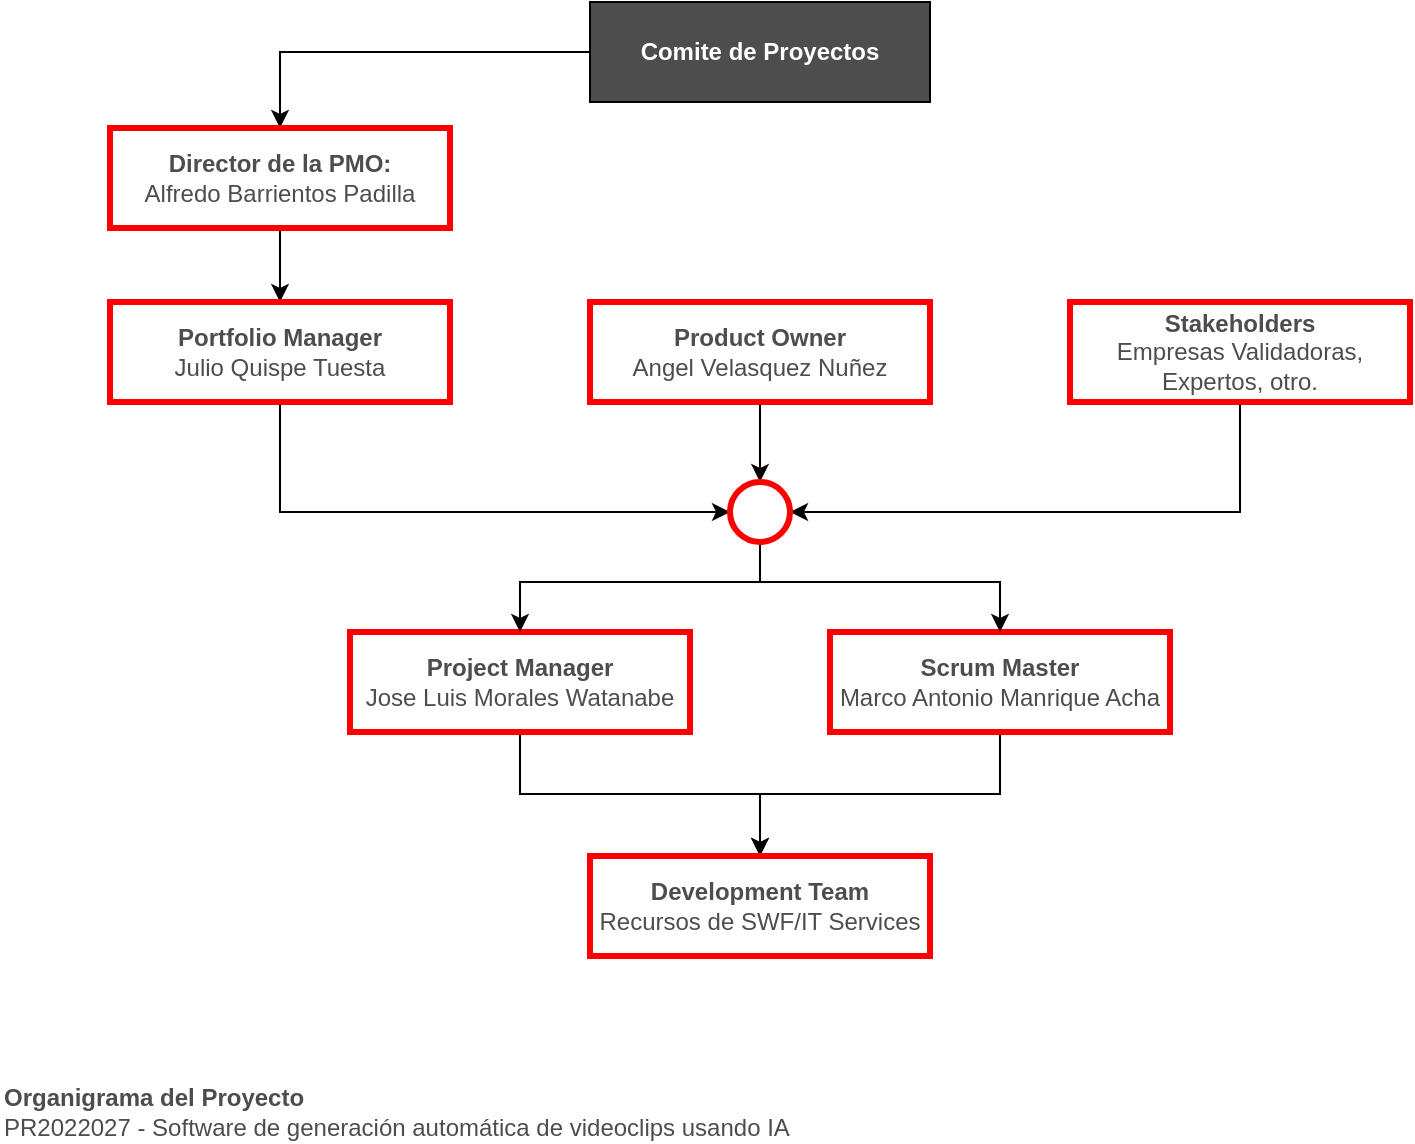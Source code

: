<mxfile version="20.5.1" type="github" pages="5">
  <diagram id="xaUYcgNq26R8-e3p1on6" name="Página-1">
    <mxGraphModel dx="946" dy="566" grid="1" gridSize="10" guides="1" tooltips="1" connect="1" arrows="1" fold="1" page="1" pageScale="1" pageWidth="1169" pageHeight="827" math="0" shadow="0">
      <root>
        <mxCell id="0" />
        <mxCell id="1" parent="0" />
        <mxCell id="5DXRrJ1sBbKpmugChzny-3" style="edgeStyle=orthogonalEdgeStyle;rounded=0;orthogonalLoop=1;jettySize=auto;html=1;entryX=0.5;entryY=0;entryDx=0;entryDy=0;fontColor=#4D4D4D;" parent="1" source="5DXRrJ1sBbKpmugChzny-1" target="5DXRrJ1sBbKpmugChzny-2" edge="1">
          <mxGeometry relative="1" as="geometry" />
        </mxCell>
        <mxCell id="5DXRrJ1sBbKpmugChzny-1" value="Comite de Proyectos" style="rounded=0;whiteSpace=wrap;html=1;fontStyle=1;fontColor=#FFFFFF;fillColor=#4D4D4D;" parent="1" vertex="1">
          <mxGeometry x="500" y="150" width="170" height="50" as="geometry" />
        </mxCell>
        <mxCell id="5DXRrJ1sBbKpmugChzny-12" style="edgeStyle=orthogonalEdgeStyle;rounded=0;orthogonalLoop=1;jettySize=auto;html=1;entryX=0.5;entryY=0;entryDx=0;entryDy=0;fontColor=#4D4D4D;" parent="1" source="5DXRrJ1sBbKpmugChzny-2" target="5DXRrJ1sBbKpmugChzny-4" edge="1">
          <mxGeometry relative="1" as="geometry" />
        </mxCell>
        <mxCell id="5DXRrJ1sBbKpmugChzny-2" value="Director de la PMO:&lt;br&gt;&lt;span style=&quot;font-weight: normal;&quot;&gt;Alfredo Barrientos Padilla&lt;br&gt;&lt;/span&gt;" style="rounded=0;whiteSpace=wrap;html=1;fontStyle=1;fontColor=#4D4D4D;fillColor=#FFFFFF;strokeWidth=3;strokeColor=#FF0000;" parent="1" vertex="1">
          <mxGeometry x="260" y="213" width="170" height="50" as="geometry" />
        </mxCell>
        <mxCell id="kY3PDfAkrHhnwfWMjkDH-1" style="edgeStyle=orthogonalEdgeStyle;rounded=0;orthogonalLoop=1;jettySize=auto;html=1;entryX=0;entryY=0.5;entryDx=0;entryDy=0;" parent="1" source="5DXRrJ1sBbKpmugChzny-4" target="5DXRrJ1sBbKpmugChzny-18" edge="1">
          <mxGeometry relative="1" as="geometry">
            <Array as="points">
              <mxPoint x="345" y="405" />
            </Array>
          </mxGeometry>
        </mxCell>
        <mxCell id="5DXRrJ1sBbKpmugChzny-4" value="Portfolio Manager&lt;br&gt;&lt;span style=&quot;font-weight: normal;&quot;&gt;Julio Quispe Tuesta&lt;br&gt;&lt;/span&gt;" style="rounded=0;whiteSpace=wrap;html=1;fontStyle=1;fontColor=#4D4D4D;fillColor=#FFFFFF;strokeWidth=3;strokeColor=#FF0000;" parent="1" vertex="1">
          <mxGeometry x="260" y="300" width="170" height="50" as="geometry" />
        </mxCell>
        <mxCell id="kY3PDfAkrHhnwfWMjkDH-2" style="edgeStyle=orthogonalEdgeStyle;rounded=0;orthogonalLoop=1;jettySize=auto;html=1;entryX=0.5;entryY=0;entryDx=0;entryDy=0;" parent="1" source="5DXRrJ1sBbKpmugChzny-5" target="5DXRrJ1sBbKpmugChzny-18" edge="1">
          <mxGeometry relative="1" as="geometry" />
        </mxCell>
        <mxCell id="5DXRrJ1sBbKpmugChzny-5" value="Product Owner&lt;br&gt;&lt;span style=&quot;font-weight: normal;&quot;&gt;Angel Velasquez Nuñez&lt;br&gt;&lt;/span&gt;" style="rounded=0;whiteSpace=wrap;html=1;fontStyle=1;fontColor=#4D4D4D;fillColor=#FFFFFF;strokeWidth=3;strokeColor=#FF0000;" parent="1" vertex="1">
          <mxGeometry x="500" y="300" width="170" height="50" as="geometry" />
        </mxCell>
        <mxCell id="5DXRrJ1sBbKpmugChzny-16" style="edgeStyle=orthogonalEdgeStyle;rounded=0;orthogonalLoop=1;jettySize=auto;html=1;entryX=0.5;entryY=0;entryDx=0;entryDy=0;fontColor=#4D4D4D;" parent="1" source="5DXRrJ1sBbKpmugChzny-6" target="5DXRrJ1sBbKpmugChzny-8" edge="1">
          <mxGeometry relative="1" as="geometry" />
        </mxCell>
        <mxCell id="5DXRrJ1sBbKpmugChzny-6" value="Project Manager&lt;br&gt;&lt;span style=&quot;font-weight: normal;&quot;&gt;Jose Luis Morales Watanabe&lt;br&gt;&lt;/span&gt;" style="rounded=0;whiteSpace=wrap;html=1;fontStyle=1;fontColor=#4D4D4D;fillColor=#FFFFFF;strokeWidth=3;strokeColor=#FF0000;" parent="1" vertex="1">
          <mxGeometry x="380" y="465" width="170" height="50" as="geometry" />
        </mxCell>
        <mxCell id="5DXRrJ1sBbKpmugChzny-17" style="edgeStyle=orthogonalEdgeStyle;rounded=0;orthogonalLoop=1;jettySize=auto;html=1;entryX=0.5;entryY=0;entryDx=0;entryDy=0;fontColor=#4D4D4D;" parent="1" source="5DXRrJ1sBbKpmugChzny-7" target="5DXRrJ1sBbKpmugChzny-8" edge="1">
          <mxGeometry relative="1" as="geometry" />
        </mxCell>
        <mxCell id="5DXRrJ1sBbKpmugChzny-7" value="Scrum Master&lt;br&gt;&lt;span style=&quot;font-weight: normal;&quot;&gt;Marco Antonio Manrique Acha&lt;br&gt;&lt;/span&gt;" style="rounded=0;whiteSpace=wrap;html=1;fontStyle=1;fontColor=#4D4D4D;fillColor=#FFFFFF;strokeWidth=3;strokeColor=#FF0000;" parent="1" vertex="1">
          <mxGeometry x="620" y="465" width="170" height="50" as="geometry" />
        </mxCell>
        <mxCell id="5DXRrJ1sBbKpmugChzny-8" value="Development Team&lt;br&gt;&lt;span style=&quot;font-weight: normal;&quot;&gt;Recursos de SWF/IT Services&lt;/span&gt;" style="rounded=0;whiteSpace=wrap;html=1;fontStyle=1;fontColor=#4D4D4D;fillColor=#FFFFFF;strokeWidth=3;strokeColor=#FF0000;" parent="1" vertex="1">
          <mxGeometry x="500" y="577" width="170" height="50" as="geometry" />
        </mxCell>
        <mxCell id="kY3PDfAkrHhnwfWMjkDH-3" style="edgeStyle=orthogonalEdgeStyle;rounded=0;orthogonalLoop=1;jettySize=auto;html=1;entryX=1;entryY=0.5;entryDx=0;entryDy=0;" parent="1" source="5DXRrJ1sBbKpmugChzny-9" target="5DXRrJ1sBbKpmugChzny-18" edge="1">
          <mxGeometry relative="1" as="geometry">
            <Array as="points">
              <mxPoint x="825" y="405" />
            </Array>
          </mxGeometry>
        </mxCell>
        <mxCell id="5DXRrJ1sBbKpmugChzny-9" value="Stakeholders&lt;br&gt;&lt;span style=&quot;font-weight: normal;&quot;&gt;Empresas Validadoras, Expertos, otro.&lt;/span&gt;" style="rounded=0;whiteSpace=wrap;html=1;fontStyle=1;fontColor=#4D4D4D;fillColor=#FFFFFF;strokeWidth=3;strokeColor=#FF0000;" parent="1" vertex="1">
          <mxGeometry x="740" y="300" width="170" height="50" as="geometry" />
        </mxCell>
        <mxCell id="5DXRrJ1sBbKpmugChzny-19" style="edgeStyle=orthogonalEdgeStyle;rounded=0;orthogonalLoop=1;jettySize=auto;html=1;entryX=0.5;entryY=0;entryDx=0;entryDy=0;fontColor=#4D4D4D;" parent="1" source="5DXRrJ1sBbKpmugChzny-18" target="5DXRrJ1sBbKpmugChzny-6" edge="1">
          <mxGeometry relative="1" as="geometry">
            <Array as="points">
              <mxPoint x="585" y="440" />
              <mxPoint x="465" y="440" />
            </Array>
          </mxGeometry>
        </mxCell>
        <mxCell id="5DXRrJ1sBbKpmugChzny-20" style="edgeStyle=orthogonalEdgeStyle;rounded=0;orthogonalLoop=1;jettySize=auto;html=1;entryX=0.5;entryY=0;entryDx=0;entryDy=0;fontColor=#4D4D4D;" parent="1" source="5DXRrJ1sBbKpmugChzny-18" target="5DXRrJ1sBbKpmugChzny-7" edge="1">
          <mxGeometry relative="1" as="geometry">
            <Array as="points">
              <mxPoint x="585" y="440" />
            </Array>
          </mxGeometry>
        </mxCell>
        <mxCell id="5DXRrJ1sBbKpmugChzny-18" value="" style="ellipse;whiteSpace=wrap;html=1;strokeColor=#FF0000;strokeWidth=3;fontColor=#4D4D4D;fillColor=#FFFFFF;" parent="1" vertex="1">
          <mxGeometry x="570" y="390" width="30" height="30" as="geometry" />
        </mxCell>
        <mxCell id="5DXRrJ1sBbKpmugChzny-22" value="&lt;b&gt;Organigrama del Proyecto&lt;br&gt;&lt;/b&gt;PR2022027 -&amp;nbsp;Software de generación automática de videoclips usando IA" style="text;html=1;strokeColor=none;fillColor=none;align=left;verticalAlign=middle;whiteSpace=wrap;rounded=0;strokeWidth=3;fontColor=#4D4D4D;" parent="1" vertex="1">
          <mxGeometry x="205" y="690" width="520" height="30" as="geometry" />
        </mxCell>
      </root>
    </mxGraphModel>
  </diagram>
  <diagram id="Hx470FtCp8bfEGnfui4v" name="Página-2">
    <mxGraphModel dx="946" dy="566" grid="1" gridSize="10" guides="1" tooltips="1" connect="1" arrows="1" fold="1" page="1" pageScale="1" pageWidth="1169" pageHeight="827" math="0" shadow="0">
      <root>
        <mxCell id="0" />
        <mxCell id="1" parent="0" />
        <object placeholders="1" c4Name="User" c4Type="Person" c4Description="Non-professional user in &#xa;the video editing field." label="&lt;font style=&quot;font-size: 16px&quot;&gt;&lt;b&gt;%c4Name%&lt;/b&gt;&lt;/font&gt;&lt;div&gt;[%c4Type%]&lt;/div&gt;&lt;br&gt;&lt;div&gt;&lt;font style=&quot;font-size: 11px&quot;&gt;&lt;font&gt;%c4Description%&lt;/font&gt;&lt;/font&gt;&lt;/div&gt;" id="PPgy9eS55m1xIpUORaSd-1">
          <mxCell style="html=1;fontSize=11;dashed=0;whitespace=wrap;fillColor=#007FFF;strokeColor=#06315C;fontColor=#FFFFFF;shape=mxgraph.c4.person2;align=center;metaEdit=1;points=[[0.5,0,0],[1,0.5,0],[1,0.75,0],[0.75,1,0],[0.5,1,0],[0.25,1,0],[0,0.75,0],[0,0.5,0]];resizable=0;" parent="1" vertex="1">
            <mxGeometry x="460" y="110" width="200" height="180" as="geometry" />
          </mxCell>
        </object>
        <object placeholders="1" c4Name="SGAVIA" c4Type="Software System" c4Description="Web application that assists on the creation of videoclips using Artificial Intelligence" label="&lt;font style=&quot;font-size: 16px&quot;&gt;&lt;b&gt;%c4Name%&lt;/b&gt;&lt;/font&gt;&lt;div&gt;[%c4Type%]&lt;/div&gt;&lt;br&gt;&lt;div&gt;&lt;font style=&quot;font-size: 11px&quot;&gt;&lt;font&gt;%c4Description%&lt;/font&gt;&lt;/font&gt;&lt;/div&gt;" id="PPgy9eS55m1xIpUORaSd-2">
          <mxCell style="rounded=1;whiteSpace=wrap;html=1;labelBackgroundColor=none;fillColor=#1061B0;fontColor=#FFFFFF;align=center;arcSize=10;strokeColor=#0D5091;metaEdit=1;resizable=0;points=[[0.25,0,0],[0.5,0,0],[0.75,0,0],[1,0.25,0],[1,0.5,0],[1,0.75,0],[0.75,1,0],[0.5,1,0],[0.25,1,0],[0,0.75,0],[0,0.5,0],[0,0.25,0]];" parent="1" vertex="1">
            <mxGeometry x="440" y="380" width="240" height="120" as="geometry" />
          </mxCell>
        </object>
        <object placeholders="1" c4Type="Relationship" c4Description="Interacts with" label="&lt;div style=&quot;text-align: left&quot;&gt;&lt;div style=&quot;text-align: center&quot;&gt;&lt;b&gt;%c4Description%&lt;/b&gt;&lt;/div&gt;" id="PPgy9eS55m1xIpUORaSd-3">
          <mxCell style="endArrow=blockThin;html=1;fontSize=10;fontColor=#404040;strokeWidth=1;endFill=1;strokeColor=#828282;elbow=vertical;metaEdit=1;endSize=14;startSize=14;jumpStyle=arc;jumpSize=16;rounded=0;edgeStyle=orthogonalEdgeStyle;exitX=0.5;exitY=1;exitDx=0;exitDy=0;exitPerimeter=0;entryX=0.5;entryY=0;entryDx=0;entryDy=0;entryPerimeter=0;dashed=1;" parent="1" source="PPgy9eS55m1xIpUORaSd-1" target="PPgy9eS55m1xIpUORaSd-2" edge="1">
            <mxGeometry width="240" relative="1" as="geometry">
              <mxPoint x="300" y="350" as="sourcePoint" />
              <mxPoint x="540" y="350" as="targetPoint" />
            </mxGeometry>
          </mxCell>
        </object>
        <object placeholders="1" c4Name="Video Analysis Provider" c4Type="Software System" c4Description="Provides an API for valuable content discovery and engaging video experiences" label="&lt;font style=&quot;font-size: 16px&quot;&gt;&lt;b&gt;%c4Name%&lt;/b&gt;&lt;/font&gt;&lt;div&gt;[%c4Type%]&lt;/div&gt;&lt;br&gt;&lt;div&gt;&lt;font style=&quot;font-size: 11px&quot;&gt;&lt;font color=&quot;#cccccc&quot;&gt;%c4Description%&lt;/font&gt;&lt;/div&gt;" id="PPgy9eS55m1xIpUORaSd-4">
          <mxCell style="rounded=1;whiteSpace=wrap;html=1;labelBackgroundColor=none;fillColor=#8C8496;fontColor=#ffffff;align=center;arcSize=10;strokeColor=#736782;metaEdit=1;resizable=0;points=[[0.25,0,0],[0.5,0,0],[0.75,0,0],[1,0.25,0],[1,0.5,0],[1,0.75,0],[0.75,1,0],[0.5,1,0],[0.25,1,0],[0,0.75,0],[0,0.5,0],[0,0.25,0]];" parent="1" vertex="1">
            <mxGeometry x="850" y="380" width="240" height="120" as="geometry" />
          </mxCell>
        </object>
        <object placeholders="1" c4Type="Relationship" c4Description="Gets analysis from" label="&lt;div style=&quot;text-align: left&quot;&gt;&lt;div style=&quot;text-align: center&quot;&gt;&lt;b&gt;%c4Description%&lt;/b&gt;&lt;/div&gt;" id="PPgy9eS55m1xIpUORaSd-5">
          <mxCell style="endArrow=blockThin;html=1;fontSize=10;fontColor=#404040;strokeWidth=1;endFill=1;strokeColor=#828282;elbow=vertical;metaEdit=1;endSize=14;startSize=14;jumpStyle=arc;jumpSize=16;rounded=0;edgeStyle=orthogonalEdgeStyle;exitX=1;exitY=0.5;exitDx=0;exitDy=0;exitPerimeter=0;entryX=0;entryY=0.5;entryDx=0;entryDy=0;entryPerimeter=0;dashed=1;" parent="1" source="PPgy9eS55m1xIpUORaSd-2" target="PPgy9eS55m1xIpUORaSd-4" edge="1">
            <mxGeometry width="240" relative="1" as="geometry">
              <mxPoint x="670" y="550" as="sourcePoint" />
              <mxPoint x="790" y="440" as="targetPoint" />
            </mxGeometry>
          </mxCell>
        </object>
        <object placeholders="1" c4Name="Object Storage Provider" c4Type="Software System" c4Description="Provides object storage for businesses. Stores data such as videos or images." label="&lt;font style=&quot;font-size: 16px&quot;&gt;&lt;b&gt;%c4Name%&lt;/b&gt;&lt;/font&gt;&lt;div&gt;[%c4Type%]&lt;/div&gt;&lt;br&gt;&lt;div&gt;&lt;font style=&quot;font-size: 11px&quot;&gt;&lt;font color=&quot;#cccccc&quot;&gt;%c4Description%&lt;/font&gt;&lt;/div&gt;" id="PPgy9eS55m1xIpUORaSd-6">
          <mxCell style="rounded=1;whiteSpace=wrap;html=1;labelBackgroundColor=none;fillColor=#8C8496;fontColor=#ffffff;align=center;arcSize=10;strokeColor=#736782;metaEdit=1;resizable=0;points=[[0.25,0,0],[0.5,0,0],[0.75,0,0],[1,0.25,0],[1,0.5,0],[1,0.75,0],[0.75,1,0],[0.5,1,0],[0.25,1,0],[0,0.75,0],[0,0.5,0],[0,0.25,0]];" parent="1" vertex="1">
            <mxGeometry x="440" y="620" width="240" height="120" as="geometry" />
          </mxCell>
        </object>
        <object placeholders="1" c4Type="Relationship" c4Description="Stores videos in" label="&lt;div style=&quot;text-align: left&quot;&gt;&lt;div style=&quot;text-align: center&quot;&gt;&lt;b&gt;%c4Description%&lt;/b&gt;&lt;/div&gt;" id="PPgy9eS55m1xIpUORaSd-7">
          <mxCell style="endArrow=blockThin;html=1;fontSize=10;fontColor=#404040;strokeWidth=1;endFill=1;strokeColor=#828282;elbow=vertical;metaEdit=1;endSize=14;startSize=14;jumpStyle=arc;jumpSize=16;rounded=0;edgeStyle=orthogonalEdgeStyle;exitX=0.5;exitY=1;exitDx=0;exitDy=0;exitPerimeter=0;entryX=0.5;entryY=0;entryDx=0;entryDy=0;entryPerimeter=0;dashed=1;" parent="1" source="PPgy9eS55m1xIpUORaSd-2" target="PPgy9eS55m1xIpUORaSd-6" edge="1">
            <mxGeometry width="240" relative="1" as="geometry">
              <mxPoint x="510" y="550" as="sourcePoint" />
              <mxPoint x="750" y="550" as="targetPoint" />
            </mxGeometry>
          </mxCell>
        </object>
        <object placeholders="1" c4Type="Relationship" c4Description="Fetches videos from" label="&lt;div style=&quot;text-align: left&quot;&gt;&lt;div style=&quot;text-align: center&quot;&gt;&lt;b&gt;%c4Description%&lt;/b&gt;&lt;/div&gt;" id="PPgy9eS55m1xIpUORaSd-8">
          <mxCell style="endArrow=blockThin;html=1;fontSize=10;fontColor=#404040;strokeWidth=1;endFill=1;strokeColor=#828282;elbow=vertical;metaEdit=1;endSize=14;startSize=14;jumpStyle=arc;jumpSize=16;rounded=0;exitX=0.5;exitY=1;exitDx=0;exitDy=0;exitPerimeter=0;entryX=1;entryY=0.5;entryDx=0;entryDy=0;entryPerimeter=0;dashed=1;" parent="1" source="PPgy9eS55m1xIpUORaSd-4" target="PPgy9eS55m1xIpUORaSd-6" edge="1">
            <mxGeometry width="240" relative="1" as="geometry">
              <mxPoint x="790" y="600" as="sourcePoint" />
              <mxPoint x="1030" y="600" as="targetPoint" />
            </mxGeometry>
          </mxCell>
        </object>
        <object placeholders="1" c4Name="Video Transformation Provider" c4Type="Software System" c4Description="Cloud-based video &amp; image transformation service" label="&lt;font style=&quot;font-size: 16px&quot;&gt;&lt;b&gt;%c4Name%&lt;/b&gt;&lt;/font&gt;&lt;div&gt;[%c4Type%]&lt;/div&gt;&lt;br&gt;&lt;div&gt;&lt;font style=&quot;font-size: 11px&quot;&gt;&lt;font color=&quot;#cccccc&quot;&gt;%c4Description%&lt;/font&gt;&lt;/div&gt;" id="PPgy9eS55m1xIpUORaSd-9">
          <mxCell style="rounded=1;whiteSpace=wrap;html=1;labelBackgroundColor=none;fillColor=#8C8496;fontColor=#ffffff;align=center;arcSize=10;strokeColor=#736782;metaEdit=1;resizable=0;points=[[0.25,0,0],[0.5,0,0],[0.75,0,0],[1,0.25,0],[1,0.5,0],[1,0.75,0],[0.75,1,0],[0.5,1,0],[0.25,1,0],[0,0.75,0],[0,0.5,0],[0,0.25,0]];" parent="1" vertex="1">
            <mxGeometry x="30" y="380" width="240" height="120" as="geometry" />
          </mxCell>
        </object>
        <object placeholders="1" c4Name="[System Context] SGAVIA System" c4Type="ContainerScopeBoundary" c4Description="Automatic video clip generation software using AI" label="&lt;font style=&quot;font-size: 16px&quot;&gt;&lt;b&gt;&lt;div style=&quot;text-align: left&quot;&gt;%c4Name%&lt;/div&gt;&lt;/b&gt;&lt;/font&gt;&lt;div style=&quot;text-align: left&quot;&gt;%c4Description%&lt;/div&gt;" id="PPgy9eS55m1xIpUORaSd-10">
          <mxCell style="text;html=1;strokeColor=none;fillColor=none;align=left;verticalAlign=top;whiteSpace=wrap;rounded=0;metaEdit=1;allowArrows=0;resizable=1;rotatable=0;connectable=0;recursiveResize=0;expand=0;pointerEvents=0;points=[[0.25,0,0],[0.5,0,0],[0.75,0,0],[1,0.25,0],[1,0.5,0],[1,0.75,0],[0.75,1,0],[0.5,1,0],[0.25,1,0],[0,0.75,0],[0,0.5,0],[0,0.25,0]];" parent="1" vertex="1">
            <mxGeometry x="30" y="770" width="320" height="40" as="geometry" />
          </mxCell>
        </object>
        <object placeholders="1" c4Type="Relationship" c4Description="Applies video transformation&#xa; using" label="&lt;div style=&quot;text-align: left&quot;&gt;&lt;div style=&quot;text-align: center&quot;&gt;&lt;b&gt;%c4Description%&lt;/b&gt;&lt;/div&gt;" id="PPgy9eS55m1xIpUORaSd-11">
          <mxCell style="endArrow=blockThin;html=1;fontSize=10;fontColor=#404040;strokeWidth=1;endFill=1;strokeColor=#828282;elbow=vertical;metaEdit=1;endSize=14;startSize=14;jumpStyle=arc;jumpSize=16;rounded=0;edgeStyle=orthogonalEdgeStyle;dashed=1;exitX=0;exitY=0.5;exitDx=0;exitDy=0;exitPerimeter=0;entryX=1;entryY=0.5;entryDx=0;entryDy=0;entryPerimeter=0;" parent="1" source="PPgy9eS55m1xIpUORaSd-2" target="PPgy9eS55m1xIpUORaSd-9" edge="1">
            <mxGeometry x="-0.059" y="20" width="240" relative="1" as="geometry">
              <mxPoint x="280" y="560" as="sourcePoint" />
              <mxPoint x="520" y="560" as="targetPoint" />
              <mxPoint as="offset" />
            </mxGeometry>
          </mxCell>
        </object>
        <object placeholders="1" c4Type="Relationship" c4Description="Fetches videos from" label="&lt;div style=&quot;text-align: left&quot;&gt;&lt;div style=&quot;text-align: center&quot;&gt;&lt;b&gt;%c4Description%&lt;/b&gt;&lt;/div&gt;" id="PPgy9eS55m1xIpUORaSd-12">
          <mxCell style="endArrow=blockThin;html=1;fontSize=10;fontColor=#404040;strokeWidth=1;endFill=1;strokeColor=#828282;elbow=vertical;metaEdit=1;endSize=14;startSize=14;jumpStyle=arc;jumpSize=16;rounded=0;exitX=0.5;exitY=1;exitDx=0;exitDy=0;exitPerimeter=0;entryX=0;entryY=0.5;entryDx=0;entryDy=0;entryPerimeter=0;dashed=1;" parent="1" source="PPgy9eS55m1xIpUORaSd-9" target="PPgy9eS55m1xIpUORaSd-6" edge="1">
            <mxGeometry width="240" relative="1" as="geometry">
              <mxPoint x="340" y="550" as="sourcePoint" />
              <mxPoint x="50" y="730" as="targetPoint" />
            </mxGeometry>
          </mxCell>
        </object>
      </root>
    </mxGraphModel>
  </diagram>
  <diagram id="xU9PmAVWzMPo-T_ALpgM" name="Página-3">
    <mxGraphModel dx="2703" dy="1617" grid="1" gridSize="10" guides="1" tooltips="1" connect="1" arrows="1" fold="1" page="1" pageScale="1" pageWidth="1169" pageHeight="827" math="0" shadow="0">
      <root>
        <mxCell id="0" />
        <mxCell id="1" parent="0" />
        <object placeholders="1" c4Name="[System Landscape] SGAVIA System" c4Type="ContainerScopeBoundary" c4Description="Automatic video clip generation software using AI" label="&lt;font style=&quot;font-size: 16px&quot;&gt;&lt;b&gt;&lt;div style=&quot;text-align: left&quot;&gt;%c4Name%&lt;/div&gt;&lt;/b&gt;&lt;/font&gt;&lt;div style=&quot;text-align: left&quot;&gt;%c4Description%&lt;/div&gt;" id="aD4jshFUj_nMsosTtggA-1">
          <mxCell style="text;html=1;strokeColor=none;fillColor=none;align=left;verticalAlign=top;whiteSpace=wrap;rounded=0;metaEdit=1;allowArrows=0;resizable=1;rotatable=0;connectable=0;recursiveResize=0;expand=0;pointerEvents=0;points=[[0.25,0,0],[0.5,0,0],[0.75,0,0],[1,0.25,0],[1,0.5,0],[1,0.75,0],[0.75,1,0],[0.5,1,0],[0.25,1,0],[0,0.75,0],[0,0.5,0],[0,0.25,0]];" parent="1" vertex="1">
            <mxGeometry x="30" y="770" width="320" height="40" as="geometry" />
          </mxCell>
        </object>
        <object placeholders="1" c4Name="User" c4Type="Person" c4Description="Non-professional user in &#xa;the video editing field." label="&lt;font style=&quot;font-size: 16px&quot;&gt;&lt;b&gt;%c4Name%&lt;/b&gt;&lt;/font&gt;&lt;div&gt;[%c4Type%]&lt;/div&gt;&lt;br&gt;&lt;div&gt;&lt;font style=&quot;font-size: 11px&quot;&gt;&lt;font&gt;%c4Description%&lt;/font&gt;&lt;/font&gt;&lt;/div&gt;" id="Rr3gz4klp6E2pyvVGGew-1">
          <mxCell style="html=1;fontSize=11;dashed=0;whitespace=wrap;fillColor=#007FFF;strokeColor=#06315C;fontColor=#FFFFFF;shape=mxgraph.c4.person2;align=center;metaEdit=1;points=[[0.5,0,0],[1,0.5,0],[1,0.75,0],[0.75,1,0],[0.5,1,0],[0.25,1,0],[0,0.75,0],[0,0.5,0]];resizable=0;" parent="1" vertex="1">
            <mxGeometry x="70" y="180" width="200" height="180" as="geometry" />
          </mxCell>
        </object>
        <object placeholders="1" c4Name="SGAVIA" c4Type="Software System" c4Description="Web application that assists on the creation of videoclips using Artificial Intelligence" label="&lt;font style=&quot;font-size: 16px&quot;&gt;&lt;b&gt;%c4Name%&lt;/b&gt;&lt;/font&gt;&lt;div&gt;[%c4Type%]&lt;/div&gt;&lt;br&gt;&lt;div&gt;&lt;font style=&quot;font-size: 11px&quot;&gt;&lt;font&gt;%c4Description%&lt;/font&gt;&lt;/font&gt;&lt;/div&gt;" id="Rr3gz4klp6E2pyvVGGew-2">
          <mxCell style="rounded=1;whiteSpace=wrap;html=1;labelBackgroundColor=none;fillColor=#999999;align=center;arcSize=10;strokeColor=#000000;metaEdit=1;resizable=0;points=[[0.25,0,0],[0.5,0,0],[0.75,0,0],[1,0.25,0],[1,0.5,0],[1,0.75,0],[0.75,1,0],[0.5,1,0],[0.25,1,0],[0,0.75,0],[0,0.5,0],[0,0.25,0]];fontColor=#FFFFFF;" parent="1" vertex="1">
            <mxGeometry x="520" y="340" width="240" height="120" as="geometry" />
          </mxCell>
        </object>
        <object placeholders="1" c4Type="Relationship" c4Description="Interacts with" label="&lt;div style=&quot;text-align: left&quot;&gt;&lt;div style=&quot;text-align: center&quot;&gt;&lt;b&gt;%c4Description%&lt;/b&gt;&lt;/div&gt;" id="Rr3gz4klp6E2pyvVGGew-3">
          <mxCell style="endArrow=blockThin;html=1;fontSize=10;fontColor=#404040;strokeWidth=1;endFill=1;strokeColor=#828282;elbow=vertical;metaEdit=1;endSize=14;startSize=14;jumpStyle=arc;jumpSize=16;rounded=0;edgeStyle=orthogonalEdgeStyle;exitX=0.5;exitY=1;exitDx=0;exitDy=0;exitPerimeter=0;entryX=0;entryY=0.5;entryDx=0;entryDy=0;entryPerimeter=0;dashed=1;" parent="1" source="Rr3gz4klp6E2pyvVGGew-1" target="Rr3gz4klp6E2pyvVGGew-2" edge="1">
            <mxGeometry x="-0.128" width="240" relative="1" as="geometry">
              <mxPoint x="300" y="350" as="sourcePoint" />
              <mxPoint x="540" y="350" as="targetPoint" />
              <mxPoint as="offset" />
            </mxGeometry>
          </mxCell>
        </object>
        <object placeholders="1" c4Name="SGAVIA Company" c4Type="SystemScopeBoundary" c4Application="Enterprise" label="&lt;font style=&quot;font-size: 16px&quot;&gt;&lt;b&gt;&lt;div style=&quot;text-align: left&quot;&gt;%c4Name%&lt;/div&gt;&lt;/b&gt;&lt;/font&gt;&lt;div style=&quot;text-align: left&quot;&gt;[%c4Application%]&lt;/div&gt;" id="Rr3gz4klp6E2pyvVGGew-12">
          <mxCell style="rounded=1;fontSize=11;whiteSpace=wrap;html=1;dashed=1;arcSize=20;fillColor=none;strokeColor=#666666;fontColor=#333333;labelBackgroundColor=none;align=left;verticalAlign=bottom;labelBorderColor=none;spacingTop=0;spacing=10;dashPattern=8 4;metaEdit=1;rotatable=0;perimeter=rectanglePerimeter;noLabel=0;labelPadding=0;allowArrows=0;connectable=0;expand=0;recursiveResize=0;editable=1;pointerEvents=0;absoluteArcSize=1;points=[[0.25,0,0],[0.5,0,0],[0.75,0,0],[1,0.25,0],[1,0.5,0],[1,0.75,0],[0.75,1,0],[0.5,1,0],[0.25,1,0],[0,0.75,0],[0,0.5,0],[0,0.25,0]];" parent="1" vertex="1">
            <mxGeometry x="345" y="60" width="795" height="680" as="geometry" />
          </mxCell>
        </object>
      </root>
    </mxGraphModel>
  </diagram>
  <diagram id="sh4Mk-SihGpcsRL9yc3w" name="Página-4">
    <mxGraphModel dx="1892" dy="1831" grid="1" gridSize="10" guides="1" tooltips="1" connect="1" arrows="1" fold="1" page="1" pageScale="1" pageWidth="1169" pageHeight="827" math="0" shadow="0">
      <root>
        <mxCell id="0" />
        <mxCell id="1" parent="0" />
        <object placeholders="1" c4Name="SGAVIA" c4Type="SystemScopeBoundary" c4Application="Software System" label="&lt;font style=&quot;font-size: 16px&quot;&gt;&lt;b&gt;&lt;div style=&quot;text-align: left&quot;&gt;%c4Name%&lt;/div&gt;&lt;/b&gt;&lt;/font&gt;&lt;div style=&quot;text-align: left&quot;&gt;[%c4Application%]&lt;/div&gt;" id="Ku5J-bRAq1sl9yz_u7ym-1">
          <mxCell style="rounded=1;fontSize=11;whiteSpace=wrap;html=1;dashed=1;arcSize=20;fillColor=none;strokeColor=#666666;fontColor=#333333;labelBackgroundColor=none;align=left;verticalAlign=bottom;labelBorderColor=none;spacingTop=0;spacing=10;dashPattern=8 4;metaEdit=1;rotatable=0;perimeter=rectanglePerimeter;noLabel=0;labelPadding=0;allowArrows=0;connectable=0;expand=0;recursiveResize=0;editable=1;pointerEvents=0;absoluteArcSize=1;points=[[0.25,0,0],[0.5,0,0],[0.75,0,0],[1,0.25,0],[1,0.5,0],[1,0.75,0],[0.75,1,0],[0.5,1,0],[0.25,1,0],[0,0.75,0],[0,0.5,0],[0,0.25,0]];" parent="1" vertex="1">
            <mxGeometry x="190" y="120" width="840" height="620" as="geometry" />
          </mxCell>
        </object>
        <object placeholders="1" c4Name="User" c4Type="Person" c4Description="Non-professional user in &#xa;the video editing field." label="&lt;font style=&quot;font-size: 16px&quot;&gt;&lt;b&gt;%c4Name%&lt;/b&gt;&lt;/font&gt;&lt;div&gt;[%c4Type%]&lt;/div&gt;&lt;br&gt;&lt;div&gt;&lt;font style=&quot;font-size: 11px&quot;&gt;&lt;font&gt;%c4Description%&lt;/font&gt;&lt;/font&gt;&lt;/div&gt;" id="HuG5SMF8ET_wJ145pci_-1">
          <mxCell style="html=1;fontSize=11;dashed=0;whitespace=wrap;fillColor=#007FFF;strokeColor=#06315C;fontColor=#FFFFFF;shape=mxgraph.c4.person2;align=center;metaEdit=1;points=[[0.5,0,0],[1,0.5,0],[1,0.75,0],[0.75,1,0],[0.5,1,0],[0.25,1,0],[0,0.75,0],[0,0.5,0]];resizable=0;" parent="1" vertex="1">
            <mxGeometry x="470" y="-120" width="200" height="180" as="geometry" />
          </mxCell>
        </object>
        <object placeholders="1" c4Name="[Containers] SGAVIA System" c4Type="ContainerDiagramTitle" c4Description="Automatic video clip generation software using AI" label="&lt;font style=&quot;font-size: 16px&quot;&gt;&lt;b&gt;&lt;div style=&quot;text-align: left&quot;&gt;%c4Name%&lt;/div&gt;&lt;/b&gt;&lt;/font&gt;&lt;div style=&quot;text-align: left&quot;&gt;%c4Description%&lt;/div&gt;" id="HuG5SMF8ET_wJ145pci_-2">
          <mxCell style="text;html=1;strokeColor=none;fillColor=none;align=left;verticalAlign=top;whiteSpace=wrap;rounded=0;metaEdit=1;allowArrows=0;resizable=1;rotatable=0;connectable=0;recursiveResize=0;expand=0;pointerEvents=0;points=[[0.25,0,0],[0.5,0,0],[0.75,0,0],[1,0.25,0],[1,0.5,0],[1,0.75,0],[0.75,1,0],[0.5,1,0],[0.25,1,0],[0,0.75,0],[0,0.5,0],[0,0.25,0]];fontColor=default;" parent="1" vertex="1">
            <mxGeometry x="70" y="760" width="340" height="40" as="geometry" />
          </mxCell>
        </object>
        <object placeholders="1" c4Name="Web Application" c4Type="Container" c4Technology="Vue 3 &amp; Vite" c4Description="Description of container role/responsibility." label="&lt;font style=&quot;font-size: 16px&quot;&gt;&lt;b&gt;%c4Name%&lt;/b&gt;&lt;/font&gt;&lt;div&gt;[%c4Type%: %c4Technology%]&lt;/div&gt;&lt;br&gt;&lt;div&gt;&lt;font style=&quot;font-size: 11px&quot;&gt;&lt;font color=&quot;#E6E6E6&quot;&gt;%c4Description%&lt;/font&gt;&lt;/div&gt;" id="JbDe02OFpa8JZADitYal-1">
          <mxCell style="rounded=1;whiteSpace=wrap;html=1;fontSize=11;labelBackgroundColor=none;fillColor=#23A2D9;fontColor=#ffffff;align=center;arcSize=10;strokeColor=#0E7DAD;metaEdit=1;resizable=0;points=[[0.25,0,0],[0.5,0,0],[0.75,0,0],[1,0.25,0],[1,0.5,0],[1,0.75,0],[0.75,1,0],[0.5,1,0],[0.25,1,0],[0,0.75,0],[0,0.5,0],[0,0.25,0]];" parent="1" vertex="1">
            <mxGeometry x="240" y="180" width="240" height="120" as="geometry" />
          </mxCell>
        </object>
        <object placeholders="1" c4Type="Single Page Application" c4Container="Container " c4Technology="HTML, CSS &amp; JS" c4Description="Description of web browser container role/responsibility." label="&lt;font style=&quot;font-size: 16px&quot;&gt;&lt;b&gt;%c4Type%&lt;/font&gt;&lt;div&gt;[%c4Container%:&amp;nbsp;%c4Technology%]&lt;/div&gt;&lt;br&gt;&lt;div&gt;&lt;font style=&quot;font-size: 11px&quot;&gt;&lt;font color=&quot;#E6E6E6&quot;&gt;%c4Description%&lt;/font&gt;&lt;/div&gt;" id="JbDe02OFpa8JZADitYal-2">
          <mxCell style="shape=mxgraph.c4.webBrowserContainer2;whiteSpace=wrap;html=1;boundedLbl=1;rounded=0;labelBackgroundColor=none;strokeColor=#118ACD;fillColor=#23A2D9;strokeColor=#118ACD;strokeColor2=#0E7DAD;fontSize=12;fontColor=#ffffff;align=center;metaEdit=1;points=[[0.5,0,0],[1,0.25,0],[1,0.5,0],[1,0.75,0],[0.5,1,0],[0,0.75,0],[0,0.5,0],[0,0.25,0]];resizable=0;" parent="1" vertex="1">
            <mxGeometry x="670" y="160" width="240" height="160" as="geometry" />
          </mxCell>
        </object>
        <object placeholders="1" c4Type="NO-SQL Database" c4Container="Container " c4Technology="Mongo Database" c4Description="Description of storage type container role/responsibility." label="&lt;font style=&quot;font-size: 16px&quot;&gt;&lt;b&gt;%c4Type%&lt;/font&gt;&lt;div&gt;[%c4Container%:&amp;nbsp;%c4Technology%]&lt;/div&gt;&lt;br&gt;&lt;div&gt;&lt;font style=&quot;font-size: 11px&quot;&gt;&lt;font color=&quot;#E6E6E6&quot;&gt;%c4Description%&lt;/font&gt;&lt;/div&gt;" id="JbDe02OFpa8JZADitYal-3">
          <mxCell style="shape=cylinder3;size=15;whiteSpace=wrap;html=1;boundedLbl=1;rounded=0;labelBackgroundColor=none;fillColor=#23A2D9;fontSize=12;fontColor=#ffffff;align=center;strokeColor=#0E7DAD;metaEdit=1;points=[[0.5,0,0],[1,0.25,0],[1,0.5,0],[1,0.75,0],[0.5,1,0],[0,0.75,0],[0,0.5,0],[0,0.25,0]];resizable=0;" parent="1" vertex="1">
            <mxGeometry x="240" y="400" width="240" height="120" as="geometry" />
          </mxCell>
        </object>
        <object placeholders="1" c4Name="Backend API" c4Type="Container" c4Technology="e.g. SpringBoot, ElasticSearch, etc." c4Description="Description of container role/responsibility." label="&lt;font style=&quot;font-size: 16px&quot;&gt;&lt;b&gt;%c4Name%&lt;/b&gt;&lt;/font&gt;&lt;div&gt;[%c4Type%: %c4Technology%]&lt;/div&gt;&lt;br&gt;&lt;div&gt;&lt;font style=&quot;font-size: 11px&quot;&gt;&lt;font color=&quot;#E6E6E6&quot;&gt;%c4Description%&lt;/font&gt;&lt;/div&gt;" id="JbDe02OFpa8JZADitYal-4">
          <mxCell style="rounded=1;whiteSpace=wrap;html=1;fontSize=11;labelBackgroundColor=none;fillColor=#23A2D9;fontColor=#ffffff;align=center;arcSize=10;strokeColor=#0E7DAD;metaEdit=1;resizable=0;points=[[0.25,0,0],[0.5,0,0],[0.75,0,0],[1,0.25,0],[1,0.5,0],[1,0.75,0],[0.75,1,0],[0.5,1,0],[0.25,1,0],[0,0.75,0],[0,0.5,0],[0,0.25,0]];" parent="1" vertex="1">
            <mxGeometry x="610" y="400" width="240" height="120" as="geometry" />
          </mxCell>
        </object>
        <object placeholders="1" c4Type="Relationship" c4Description="Serves" label="&lt;div style=&quot;text-align: left&quot;&gt;&lt;div style=&quot;text-align: center&quot;&gt;&lt;b&gt;%c4Description%&lt;/b&gt;&lt;/div&gt;" id="JbDe02OFpa8JZADitYal-5">
          <mxCell style="endArrow=blockThin;html=1;fontSize=10;fontColor=#404040;strokeWidth=1;endFill=1;strokeColor=#828282;elbow=vertical;metaEdit=1;endSize=14;startSize=14;jumpStyle=arc;jumpSize=16;rounded=0;edgeStyle=orthogonalEdgeStyle;dashed=1;exitX=1;exitY=0.5;exitDx=0;exitDy=0;exitPerimeter=0;entryX=0;entryY=0.5;entryDx=0;entryDy=0;entryPerimeter=0;" parent="1" source="JbDe02OFpa8JZADitYal-1" target="JbDe02OFpa8JZADitYal-2" edge="1">
            <mxGeometry width="240" relative="1" as="geometry">
              <mxPoint x="350" y="370" as="sourcePoint" />
              <mxPoint x="590" y="370" as="targetPoint" />
            </mxGeometry>
          </mxCell>
        </object>
        <object placeholders="1" c4Type="Relationship" c4Description="Visits" label="&lt;div style=&quot;text-align: left&quot;&gt;&lt;div style=&quot;text-align: center&quot;&gt;&lt;b&gt;%c4Description%&lt;/b&gt;&lt;/div&gt;" id="JbDe02OFpa8JZADitYal-6">
          <mxCell style="endArrow=blockThin;html=1;fontSize=10;fontColor=#404040;strokeWidth=1;endFill=1;strokeColor=#828282;elbow=vertical;metaEdit=1;endSize=14;startSize=14;jumpStyle=arc;jumpSize=16;rounded=0;dashed=1;exitX=0.5;exitY=1;exitDx=0;exitDy=0;exitPerimeter=0;entryX=0.5;entryY=0;entryDx=0;entryDy=0;entryPerimeter=0;" parent="1" source="HuG5SMF8ET_wJ145pci_-1" target="JbDe02OFpa8JZADitYal-1" edge="1">
            <mxGeometry width="240" relative="1" as="geometry">
              <mxPoint x="490" y="110" as="sourcePoint" />
              <mxPoint x="650" y="110" as="targetPoint" />
            </mxGeometry>
          </mxCell>
        </object>
        <object placeholders="1" c4Type="Relationship" c4Technology="JSON/HTTP" c4Description="Makes API calls" label="&lt;div style=&quot;text-align: left&quot;&gt;&lt;div style=&quot;text-align: center&quot;&gt;&lt;b&gt;%c4Description%&lt;/b&gt;&lt;/div&gt;&lt;div style=&quot;text-align: center&quot;&gt;[%c4Technology%]&lt;/div&gt;&lt;/div&gt;" id="JbDe02OFpa8JZADitYal-7">
          <mxCell style="endArrow=blockThin;html=1;fontSize=10;fontColor=#404040;strokeWidth=1;endFill=1;strokeColor=#828282;elbow=vertical;metaEdit=1;endSize=14;startSize=14;jumpStyle=arc;jumpSize=16;rounded=0;edgeStyle=orthogonalEdgeStyle;dashed=1;exitX=0.5;exitY=1;exitDx=0;exitDy=0;exitPerimeter=0;entryX=0.5;entryY=0;entryDx=0;entryDy=0;entryPerimeter=0;" parent="1" source="JbDe02OFpa8JZADitYal-2" target="JbDe02OFpa8JZADitYal-4" edge="1">
            <mxGeometry width="240" relative="1" as="geometry">
              <mxPoint x="510" y="390" as="sourcePoint" />
              <mxPoint x="750" y="390" as="targetPoint" />
            </mxGeometry>
          </mxCell>
        </object>
        <object placeholders="1" c4Type="Relationship" c4Description="Stores data" label="&lt;div style=&quot;text-align: left&quot;&gt;&lt;div style=&quot;text-align: center&quot;&gt;&lt;b&gt;%c4Description%&lt;/b&gt;&lt;/div&gt;" id="JbDe02OFpa8JZADitYal-8">
          <mxCell style="endArrow=blockThin;html=1;fontSize=10;fontColor=#404040;strokeWidth=1;endFill=1;strokeColor=#828282;elbow=vertical;metaEdit=1;endSize=14;startSize=14;jumpStyle=arc;jumpSize=16;rounded=0;edgeStyle=orthogonalEdgeStyle;dashed=1;exitX=0;exitY=0.5;exitDx=0;exitDy=0;exitPerimeter=0;entryX=1;entryY=0.5;entryDx=0;entryDy=0;entryPerimeter=0;" parent="1" source="JbDe02OFpa8JZADitYal-4" target="JbDe02OFpa8JZADitYal-3" edge="1">
            <mxGeometry width="240" relative="1" as="geometry">
              <mxPoint x="660" y="580" as="sourcePoint" />
              <mxPoint x="900" y="580" as="targetPoint" />
            </mxGeometry>
          </mxCell>
        </object>
        <object placeholders="1" c4Name="Object Storage Provider" c4Type="Container" c4Technology="S3" c4Description="Description of container role/responsibility." label="&lt;font style=&quot;font-size: 16px&quot;&gt;&lt;b&gt;%c4Name%&lt;/b&gt;&lt;/font&gt;&lt;div&gt;[%c4Type%: %c4Technology%]&lt;/div&gt;&lt;br&gt;&lt;div&gt;&lt;font style=&quot;font-size: 11px&quot;&gt;&lt;font color=&quot;#E6E6E6&quot;&gt;%c4Description%&lt;/font&gt;&lt;/div&gt;" id="JbDe02OFpa8JZADitYal-9">
          <mxCell style="rounded=1;whiteSpace=wrap;html=1;fontSize=11;labelBackgroundColor=none;fillColor=#23A2D9;fontColor=#ffffff;align=center;arcSize=10;strokeColor=#0E7DAD;metaEdit=1;resizable=0;points=[[0.25,0,0],[0.5,0,0],[0.75,0,0],[1,0.25,0],[1,0.5,0],[1,0.75,0],[0.75,1,0],[0.5,1,0],[0.25,1,0],[0,0.75,0],[0,0.5,0],[0,0.25,0]];" parent="1" vertex="1">
            <mxGeometry x="657" y="600" width="240" height="120" as="geometry" />
          </mxCell>
        </object>
        <object placeholders="1" c4Type="Relationship" c4Description="Fetchs videos from" label="&lt;div style=&quot;text-align: left&quot;&gt;&lt;div style=&quot;text-align: center&quot;&gt;&lt;b&gt;%c4Description%&lt;/b&gt;&lt;/div&gt;" id="JbDe02OFpa8JZADitYal-10">
          <mxCell style="endArrow=blockThin;html=1;fontSize=10;fontColor=#404040;strokeWidth=1;endFill=1;strokeColor=#828282;elbow=vertical;metaEdit=1;endSize=14;startSize=14;jumpStyle=arc;jumpSize=16;rounded=0;edgeStyle=orthogonalEdgeStyle;dashed=1;exitX=0.5;exitY=1;exitDx=0;exitDy=0;exitPerimeter=0;entryX=0.25;entryY=0;entryDx=0;entryDy=0;entryPerimeter=0;" parent="1" source="JbDe02OFpa8JZADitYal-4" target="JbDe02OFpa8JZADitYal-9" edge="1">
            <mxGeometry width="240" relative="1" as="geometry">
              <mxPoint x="690" y="640" as="sourcePoint" />
              <mxPoint x="930" y="640" as="targetPoint" />
            </mxGeometry>
          </mxCell>
        </object>
        <object placeholders="1" c4Name="Video Analysis Provider" c4Type="Software System" c4Description="Provides an API for valuable content discovery and engaging video experiences" label="&lt;font style=&quot;font-size: 16px&quot;&gt;&lt;b&gt;%c4Name%&lt;/b&gt;&lt;/font&gt;&lt;div&gt;[%c4Type%]&lt;/div&gt;&lt;br&gt;&lt;div&gt;&lt;font style=&quot;font-size: 11px&quot;&gt;&lt;font color=&quot;#cccccc&quot;&gt;%c4Description%&lt;/font&gt;&lt;/div&gt;" id="LD_C2vASqnI58iMzSN5B-1">
          <mxCell style="rounded=1;whiteSpace=wrap;html=1;labelBackgroundColor=none;fillColor=#8C8496;fontColor=#ffffff;align=center;arcSize=10;strokeColor=#736782;metaEdit=1;resizable=0;points=[[0.25,0,0],[0.5,0,0],[0.75,0,0],[1,0.25,0],[1,0.5,0],[1,0.75,0],[0.75,1,0],[0.5,1,0],[0.25,1,0],[0,0.75,0],[0,0.5,0],[0,0.25,0]];" parent="1" vertex="1">
            <mxGeometry x="1080" y="180" width="240" height="120" as="geometry" />
          </mxCell>
        </object>
        <object placeholders="1" c4Name="Video Transformation Provider" c4Type="Software System" c4Description="Cloud-based video &amp; image transformation service" label="&lt;font style=&quot;font-size: 16px&quot;&gt;&lt;b&gt;%c4Name%&lt;/b&gt;&lt;/font&gt;&lt;div&gt;[%c4Type%]&lt;/div&gt;&lt;br&gt;&lt;div&gt;&lt;font style=&quot;font-size: 11px&quot;&gt;&lt;font color=&quot;#cccccc&quot;&gt;%c4Description%&lt;/font&gt;&lt;/div&gt;" id="LD_C2vASqnI58iMzSN5B-2">
          <mxCell style="rounded=1;whiteSpace=wrap;html=1;labelBackgroundColor=none;fillColor=#8C8496;fontColor=#ffffff;align=center;arcSize=10;strokeColor=#736782;metaEdit=1;resizable=0;points=[[0.25,0,0],[0.5,0,0],[0.75,0,0],[1,0.25,0],[1,0.5,0],[1,0.75,0],[0.75,1,0],[0.5,1,0],[0.25,1,0],[0,0.75,0],[0,0.5,0],[0,0.25,0]];" parent="1" vertex="1">
            <mxGeometry x="1080" y="430" width="240" height="120" as="geometry" />
          </mxCell>
        </object>
        <object placeholders="1" c4Type="Relationship" c4Technology="JSON/HTTP" c4Description="Makes API calls" label="&lt;div style=&quot;text-align: left&quot;&gt;&lt;div style=&quot;text-align: center&quot;&gt;&lt;b&gt;%c4Description%&lt;/b&gt;&lt;/div&gt;&lt;div style=&quot;text-align: center&quot;&gt;[%c4Technology%]&lt;/div&gt;&lt;/div&gt;" id="LD_C2vASqnI58iMzSN5B-3">
          <mxCell style="endArrow=blockThin;html=1;fontSize=10;fontColor=#404040;strokeWidth=1;endFill=1;strokeColor=#828282;elbow=vertical;metaEdit=1;endSize=14;startSize=14;jumpStyle=arc;jumpSize=16;rounded=0;edgeStyle=orthogonalEdgeStyle;dashed=1;exitX=1;exitY=0.5;exitDx=0;exitDy=0;exitPerimeter=0;entryX=0;entryY=0.5;entryDx=0;entryDy=0;entryPerimeter=0;" parent="1" source="JbDe02OFpa8JZADitYal-4" target="LD_C2vASqnI58iMzSN5B-2" edge="1">
            <mxGeometry x="0.615" y="-20" width="240" relative="1" as="geometry">
              <mxPoint x="900" y="600" as="sourcePoint" />
              <mxPoint x="1140" y="600" as="targetPoint" />
              <mxPoint as="offset" />
            </mxGeometry>
          </mxCell>
        </object>
        <object placeholders="1" c4Type="Relationship" c4Technology="JSON/HTTP" c4Description="Makes API calls" label="&lt;div style=&quot;text-align: left&quot;&gt;&lt;div style=&quot;text-align: center&quot;&gt;&lt;b&gt;%c4Description%&lt;/b&gt;&lt;/div&gt;&lt;div style=&quot;text-align: center&quot;&gt;[%c4Technology%]&lt;/div&gt;&lt;/div&gt;" id="LD_C2vASqnI58iMzSN5B-4">
          <mxCell style="endArrow=blockThin;html=1;fontSize=10;fontColor=#404040;strokeWidth=1;endFill=1;strokeColor=#828282;elbow=vertical;metaEdit=1;endSize=14;startSize=14;jumpStyle=arc;jumpSize=16;rounded=0;edgeStyle=orthogonalEdgeStyle;dashed=1;exitX=1;exitY=0.25;exitDx=0;exitDy=0;exitPerimeter=0;entryX=0;entryY=0.75;entryDx=0;entryDy=0;entryPerimeter=0;" parent="1" source="JbDe02OFpa8JZADitYal-4" target="LD_C2vASqnI58iMzSN5B-1" edge="1">
            <mxGeometry width="240" relative="1" as="geometry">
              <mxPoint x="900" y="414" as="sourcePoint" />
              <mxPoint x="1070" y="414" as="targetPoint" />
              <Array as="points">
                <mxPoint x="990" y="430" />
                <mxPoint x="990" y="270" />
              </Array>
            </mxGeometry>
          </mxCell>
        </object>
        <object placeholders="1" c4Type="Relationship" c4Description="Stores videos in" label="&lt;div style=&quot;text-align: left&quot;&gt;&lt;div style=&quot;text-align: center&quot;&gt;&lt;b&gt;%c4Description%&lt;/b&gt;&lt;/div&gt;" id="ZNlsfGV20qd54Ma8ByRg-1">
          <mxCell style="endArrow=blockThin;html=1;fontSize=10;fontColor=#404040;strokeWidth=1;endFill=1;strokeColor=#828282;elbow=vertical;metaEdit=1;endSize=14;startSize=14;jumpStyle=arc;jumpSize=16;rounded=0;edgeStyle=orthogonalEdgeStyle;dashed=1;exitX=1;exitY=0.5;exitDx=0;exitDy=0;exitPerimeter=0;entryX=1;entryY=0.5;entryDx=0;entryDy=0;entryPerimeter=0;" edge="1" parent="1" source="JbDe02OFpa8JZADitYal-2" target="JbDe02OFpa8JZADitYal-9">
            <mxGeometry x="0.364" width="240" relative="1" as="geometry">
              <mxPoint x="740" y="530" as="sourcePoint" />
              <mxPoint x="740" y="610" as="targetPoint" />
              <Array as="points">
                <mxPoint x="930" y="240" />
                <mxPoint x="930" y="660" />
              </Array>
              <mxPoint as="offset" />
            </mxGeometry>
          </mxCell>
        </object>
      </root>
    </mxGraphModel>
  </diagram>
  <diagram id="qZk7HlO9fsrnYCm-l4dW" name="Página-5">
    <mxGraphModel dx="1455" dy="871" grid="1" gridSize="10" guides="1" tooltips="1" connect="1" arrows="1" fold="1" page="1" pageScale="1" pageWidth="1169" pageHeight="827" math="0" shadow="0">
      <root>
        <mxCell id="0" />
        <mxCell id="1" parent="0" />
        <object placeholders="1" c4Name="SGAVIA Company" c4Type="SystemScopeBoundary" c4Application="Deployment Node: Cloud Provider VPS" label="&lt;font style=&quot;font-size: 16px&quot;&gt;&lt;b&gt;&lt;div style=&quot;text-align: left&quot;&gt;%c4Name%&lt;/div&gt;&lt;/b&gt;&lt;/font&gt;&lt;div style=&quot;text-align: left&quot;&gt;[%c4Application%]&lt;/div&gt;" id="0PWA3pwCrOJWQ4cc2jdX-1">
          <mxCell style="rounded=1;fontSize=11;whiteSpace=wrap;html=1;dashed=1;arcSize=20;fillColor=none;strokeColor=#666666;fontColor=#333333;labelBackgroundColor=none;align=left;verticalAlign=bottom;labelBorderColor=none;spacingTop=0;spacing=10;dashPattern=8 4;metaEdit=1;rotatable=0;perimeter=rectanglePerimeter;noLabel=0;labelPadding=0;allowArrows=0;connectable=0;expand=0;recursiveResize=0;editable=1;pointerEvents=0;absoluteArcSize=1;points=[[0.25,0,0],[0.5,0,0],[0.75,0,0],[1,0.25,0],[1,0.5,0],[1,0.75,0],[0.75,1,0],[0.5,1,0],[0.25,1,0],[0,0.75,0],[0,0.5,0],[0,0.25,0]];" parent="1" vertex="1">
            <mxGeometry x="399" y="60" width="755" height="680" as="geometry" />
          </mxCell>
        </object>
        <object placeholders="1" c4Name="Web Application" c4Type="Container" c4Technology="Vue 3 &amp; Vite" c4Description="Description of container role/responsibility." label="&lt;font style=&quot;font-size: 16px&quot;&gt;&lt;b&gt;%c4Name%&lt;/b&gt;&lt;/font&gt;&lt;div&gt;[%c4Type%: %c4Technology%]&lt;/div&gt;&lt;br&gt;&lt;div&gt;&lt;font style=&quot;font-size: 11px&quot;&gt;&lt;font color=&quot;#E6E6E6&quot;&gt;%c4Description%&lt;/font&gt;&lt;/div&gt;" id="xw7Zh3bzoOqR92hA78di-1">
          <mxCell style="rounded=1;whiteSpace=wrap;html=1;fontSize=11;labelBackgroundColor=none;fillColor=#23A2D9;fontColor=#ffffff;align=center;arcSize=10;strokeColor=#0E7DAD;metaEdit=1;resizable=0;points=[[0.25,0,0],[0.5,0,0],[0.75,0,0],[1,0.25,0],[1,0.5,0],[1,0.75,0],[0.75,1,0],[0.5,1,0],[0.25,1,0],[0,0.75,0],[0,0.5,0],[0,0.25,0]];" parent="1" vertex="1">
            <mxGeometry x="479" y="120" width="240" height="120" as="geometry" />
          </mxCell>
        </object>
        <object placeholders="1" c4Name="Backend API" c4Type="Container" c4Technology="Nest.js" c4Description="Description of container role/responsibility." label="&lt;font style=&quot;font-size: 16px&quot;&gt;&lt;b&gt;%c4Name%&lt;/b&gt;&lt;/font&gt;&lt;div&gt;[%c4Type%: %c4Technology%]&lt;/div&gt;&lt;br&gt;&lt;div&gt;&lt;font style=&quot;font-size: 11px&quot;&gt;&lt;font color=&quot;#E6E6E6&quot;&gt;%c4Description%&lt;/font&gt;&lt;/div&gt;" id="XBvkbVtk3sia-AwIuoEN-1">
          <mxCell style="rounded=1;whiteSpace=wrap;html=1;fontSize=11;labelBackgroundColor=none;fillColor=#23A2D9;fontColor=#ffffff;align=center;arcSize=10;strokeColor=#0E7DAD;metaEdit=1;resizable=0;points=[[0.25,0,0],[0.5,0,0],[0.75,0,0],[1,0.25,0],[1,0.5,0],[1,0.75,0],[0.75,1,0],[0.5,1,0],[0.25,1,0],[0,0.75,0],[0,0.5,0],[0,0.25,0]];" parent="1" vertex="1">
            <mxGeometry x="474" y="400" width="240" height="120" as="geometry" />
          </mxCell>
        </object>
        <object placeholders="1" c4Type="Single Page Application" c4Container="Container " c4Technology="HTML, CSS &amp; JS" c4Description="Description of web browser container role/responsibility." label="&lt;font style=&quot;font-size: 16px&quot;&gt;&lt;b&gt;%c4Type%&lt;/font&gt;&lt;div&gt;[%c4Container%:&amp;nbsp;%c4Technology%]&lt;/div&gt;&lt;br&gt;&lt;div&gt;&lt;font style=&quot;font-size: 11px&quot;&gt;&lt;font color=&quot;#E6E6E6&quot;&gt;%c4Description%&lt;/font&gt;&lt;/div&gt;" id="T5yqT-Dciw8rf-ssJ5eY-1">
          <mxCell style="shape=mxgraph.c4.webBrowserContainer2;whiteSpace=wrap;html=1;boundedLbl=1;rounded=0;labelBackgroundColor=none;strokeColor=#118ACD;fillColor=#23A2D9;strokeColor=#118ACD;strokeColor2=#0E7DAD;fontSize=12;fontColor=#ffffff;align=center;metaEdit=1;points=[[0.5,0,0],[1,0.25,0],[1,0.5,0],[1,0.75,0],[0.5,1,0],[0,0.75,0],[0,0.5,0],[0,0.25,0]];resizable=0;" parent="1" vertex="1">
            <mxGeometry x="60" y="100" width="240" height="160" as="geometry" />
          </mxCell>
        </object>
        <object placeholders="1" c4Type="NO-SQL Database" c4Container="Container " c4Technology="Mongo Database" c4Description="Description of storage type container role/responsibility." label="&lt;font style=&quot;font-size: 16px&quot;&gt;&lt;b&gt;%c4Type%&lt;/font&gt;&lt;div&gt;[%c4Container%:&amp;nbsp;%c4Technology%]&lt;/div&gt;&lt;br&gt;&lt;div&gt;&lt;font style=&quot;font-size: 11px&quot;&gt;&lt;font color=&quot;#E6E6E6&quot;&gt;%c4Description%&lt;/font&gt;&lt;/div&gt;" id="NIk1h5RPsAKldIXIShZm-1">
          <mxCell style="shape=cylinder3;size=15;whiteSpace=wrap;html=1;boundedLbl=1;rounded=0;labelBackgroundColor=none;fillColor=#23A2D9;fontSize=12;fontColor=#ffffff;align=center;strokeColor=#0E7DAD;metaEdit=1;points=[[0.5,0,0],[1,0.25,0],[1,0.5,0],[1,0.75,0],[0.5,1,0],[0,0.75,0],[0,0.5,0],[0,0.25,0]];resizable=0;" parent="1" vertex="1">
            <mxGeometry x="849" y="290" width="240" height="120" as="geometry" />
          </mxCell>
        </object>
        <object placeholders="1" c4Name="Web Browser" c4Type="SystemScopeBoundary" c4Application="Deployment Node: Chrome, Safari, Firefox." label="&lt;font style=&quot;font-size: 10px;&quot;&gt;&lt;b style=&quot;font-size: 10px;&quot;&gt;&lt;div style=&quot;text-align: left; font-size: 10px;&quot;&gt;%c4Name%&lt;/div&gt;&lt;/b&gt;&lt;/font&gt;&lt;div style=&quot;text-align: left; font-size: 10px;&quot;&gt;[%c4Application%]&lt;/div&gt;" id="iT8jfegzezR-iHShSL01-1">
          <mxCell style="rounded=1;fontSize=10;whiteSpace=wrap;html=1;arcSize=20;fillColor=none;strokeColor=#666666;fontColor=#333333;labelBackgroundColor=none;align=left;verticalAlign=bottom;labelBorderColor=none;spacingTop=0;spacing=10;metaEdit=1;rotatable=0;perimeter=rectanglePerimeter;noLabel=0;labelPadding=0;allowArrows=0;connectable=0;expand=0;recursiveResize=0;editable=1;pointerEvents=0;absoluteArcSize=1;points=[[0.25,0,0],[0.5,0,0],[0.75,0,0],[1,0.25,0],[1,0.5,0],[1,0.75,0],[0.75,1,0],[0.5,1,0],[0.25,1,0],[0,0.75,0],[0,0.5,0],[0,0.25,0]];" parent="1" vertex="1">
            <mxGeometry x="35" y="90" width="290" height="220" as="geometry" />
          </mxCell>
        </object>
        <object placeholders="1" c4Name="User&#39;s Computer" c4Type="SystemScopeBoundary" c4Application="Deployment Node: Microsoft Windows, MacOS, Linux" label="&lt;font style=&quot;font-size: 10px;&quot;&gt;&lt;b style=&quot;font-size: 10px;&quot;&gt;&lt;div style=&quot;text-align: left; font-size: 10px;&quot;&gt;%c4Name%&lt;/div&gt;&lt;/b&gt;&lt;/font&gt;&lt;div style=&quot;text-align: left; font-size: 10px;&quot;&gt;[%c4Application%]&lt;/div&gt;" id="iT8jfegzezR-iHShSL01-2">
          <mxCell style="rounded=1;fontSize=10;whiteSpace=wrap;html=1;arcSize=20;fillColor=none;strokeColor=#666666;fontColor=#333333;labelBackgroundColor=none;align=left;verticalAlign=bottom;labelBorderColor=none;spacingTop=0;spacing=10;metaEdit=1;rotatable=0;perimeter=rectanglePerimeter;noLabel=0;labelPadding=0;allowArrows=0;connectable=0;expand=0;recursiveResize=0;editable=1;pointerEvents=0;absoluteArcSize=1;points=[[0.25,0,0],[0.5,0,0],[0.75,0,0],[1,0.25,0],[1,0.5,0],[1,0.75,0],[0.75,1,0],[0.5,1,0],[0.25,1,0],[0,0.75,0],[0,0.5,0],[0,0.25,0]];" parent="1" vertex="1">
            <mxGeometry x="20" y="80" width="320" height="280" as="geometry" />
          </mxCell>
        </object>
        <object placeholders="1" c4Name="Web Application" c4Type="SystemScopeBoundary" c4Application="Deployment Node: Node.js LTS" label="&lt;font style=&quot;font-size: 10px;&quot;&gt;&lt;b style=&quot;font-size: 10px;&quot;&gt;&lt;div style=&quot;text-align: left; font-size: 10px;&quot;&gt;%c4Name%&lt;/div&gt;&lt;/b&gt;&lt;/font&gt;&lt;div style=&quot;text-align: left; font-size: 10px;&quot;&gt;[%c4Application%]&lt;/div&gt;" id="iT8jfegzezR-iHShSL01-3">
          <mxCell style="rounded=1;fontSize=10;whiteSpace=wrap;html=1;arcSize=20;fillColor=none;strokeColor=#666666;fontColor=#333333;labelBackgroundColor=none;align=left;verticalAlign=bottom;labelBorderColor=none;spacingTop=0;spacing=10;metaEdit=1;rotatable=0;perimeter=rectanglePerimeter;noLabel=0;labelPadding=0;allowArrows=0;connectable=0;expand=0;recursiveResize=0;editable=1;pointerEvents=0;absoluteArcSize=1;points=[[0.25,0,0],[0.5,0,0],[0.75,0,0],[1,0.25,0],[1,0.5,0],[1,0.75,0],[0.75,1,0],[0.5,1,0],[0.25,1,0],[0,0.75,0],[0,0.5,0],[0,0.25,0]];" parent="1" vertex="1">
            <mxGeometry x="454" y="110" width="290" height="180" as="geometry" />
          </mxCell>
        </object>
        <object placeholders="1" c4Name="sgavia-server" c4Type="SystemScopeBoundary" c4Application="Deployment Node: Ubuntu 22-04 LTS" label="&lt;font style=&quot;font-size: 10px;&quot;&gt;&lt;b style=&quot;font-size: 10px;&quot;&gt;&lt;div style=&quot;text-align: left; font-size: 10px;&quot;&gt;%c4Name%&lt;/div&gt;&lt;/b&gt;&lt;/font&gt;&lt;div style=&quot;text-align: left; font-size: 10px;&quot;&gt;[%c4Application%]&lt;/div&gt;" id="iT8jfegzezR-iHShSL01-4">
          <mxCell style="rounded=1;fontSize=10;whiteSpace=wrap;html=1;arcSize=20;fillColor=none;strokeColor=#666666;fontColor=#333333;labelBackgroundColor=none;align=left;verticalAlign=bottom;labelBorderColor=none;spacingTop=0;spacing=10;metaEdit=1;rotatable=0;perimeter=rectanglePerimeter;noLabel=0;labelPadding=0;allowArrows=0;connectable=0;expand=0;recursiveResize=0;editable=1;pointerEvents=0;absoluteArcSize=1;points=[[0.25,0,0],[0.5,0,0],[0.75,0,0],[1,0.25,0],[1,0.5,0],[1,0.75,0],[0.75,1,0],[0.5,1,0],[0.25,1,0],[0,0.75,0],[0,0.5,0],[0,0.25,0]];" parent="1" vertex="1">
            <mxGeometry x="449" y="100" width="300" height="230" as="geometry" />
          </mxCell>
        </object>
        <object placeholders="1" c4Name="Web Application" c4Type="SystemScopeBoundary" c4Application="Deployment Node: Node.js LTS" label="&lt;font style=&quot;font-size: 10px;&quot;&gt;&lt;b style=&quot;font-size: 10px;&quot;&gt;&lt;div style=&quot;text-align: left; font-size: 10px;&quot;&gt;%c4Name%&lt;/div&gt;&lt;/b&gt;&lt;/font&gt;&lt;div style=&quot;text-align: left; font-size: 10px;&quot;&gt;[%c4Application%]&lt;/div&gt;" id="iT8jfegzezR-iHShSL01-5">
          <mxCell style="rounded=1;fontSize=10;whiteSpace=wrap;html=1;arcSize=20;fillColor=none;strokeColor=#666666;fontColor=#333333;labelBackgroundColor=none;align=left;verticalAlign=bottom;labelBorderColor=none;spacingTop=0;spacing=10;metaEdit=1;rotatable=0;perimeter=rectanglePerimeter;noLabel=0;labelPadding=0;allowArrows=0;connectable=0;expand=0;recursiveResize=0;editable=1;pointerEvents=0;absoluteArcSize=1;points=[[0.25,0,0],[0.5,0,0],[0.75,0,0],[1,0.25,0],[1,0.5,0],[1,0.75,0],[0.75,1,0],[0.5,1,0],[0.25,1,0],[0,0.75,0],[0,0.5,0],[0,0.25,0]];" parent="1" vertex="1">
            <mxGeometry x="454" y="390" width="290" height="180" as="geometry" />
          </mxCell>
        </object>
        <object placeholders="1" c4Name="sgavia-server" c4Type="SystemScopeBoundary" c4Application="Deployment Node: Ubuntu 22-04 LTS" label="&lt;font style=&quot;font-size: 10px;&quot;&gt;&lt;b style=&quot;font-size: 10px;&quot;&gt;&lt;div style=&quot;text-align: left; font-size: 10px;&quot;&gt;%c4Name%&lt;/div&gt;&lt;/b&gt;&lt;/font&gt;&lt;div style=&quot;text-align: left; font-size: 10px;&quot;&gt;[%c4Application%]&lt;/div&gt;" id="iT8jfegzezR-iHShSL01-6">
          <mxCell style="rounded=1;fontSize=10;whiteSpace=wrap;html=1;arcSize=20;fillColor=none;strokeColor=#666666;fontColor=#333333;labelBackgroundColor=none;align=left;verticalAlign=bottom;labelBorderColor=none;spacingTop=0;spacing=10;metaEdit=1;rotatable=0;perimeter=rectanglePerimeter;noLabel=0;labelPadding=0;allowArrows=0;connectable=0;expand=0;recursiveResize=0;editable=1;pointerEvents=0;absoluteArcSize=1;points=[[0.25,0,0],[0.5,0,0],[0.75,0,0],[1,0.25,0],[1,0.5,0],[1,0.75,0],[0.75,1,0],[0.5,1,0],[0.25,1,0],[0,0.75,0],[0,0.5,0],[0,0.25,0]];" parent="1" vertex="1">
            <mxGeometry x="449" y="380" width="300" height="230" as="geometry" />
          </mxCell>
        </object>
        <object placeholders="1" c4Name="MongoDB" c4Type="SystemScopeBoundary" c4Application="Deployment Node: MongoDB Image" label="&lt;font style=&quot;font-size: 10px;&quot;&gt;&lt;b style=&quot;font-size: 10px;&quot;&gt;&lt;div style=&quot;text-align: left; font-size: 10px;&quot;&gt;%c4Name%&lt;/div&gt;&lt;/b&gt;&lt;/font&gt;&lt;div style=&quot;text-align: left; font-size: 10px;&quot;&gt;[%c4Application%]&lt;/div&gt;" id="iT8jfegzezR-iHShSL01-7">
          <mxCell style="rounded=1;fontSize=10;whiteSpace=wrap;html=1;arcSize=20;fillColor=none;strokeColor=#666666;fontColor=#333333;labelBackgroundColor=none;align=left;verticalAlign=bottom;labelBorderColor=none;spacingTop=0;spacing=10;metaEdit=1;rotatable=0;perimeter=rectanglePerimeter;noLabel=0;labelPadding=0;allowArrows=0;connectable=0;expand=0;recursiveResize=0;editable=1;pointerEvents=0;absoluteArcSize=1;points=[[0.25,0,0],[0.5,0,0],[0.75,0,0],[1,0.25,0],[1,0.5,0],[1,0.75,0],[0.75,1,0],[0.5,1,0],[0.25,1,0],[0,0.75,0],[0,0.5,0],[0,0.25,0]];" parent="1" vertex="1">
            <mxGeometry x="824" y="280" width="290" height="180" as="geometry" />
          </mxCell>
        </object>
        <object placeholders="1" c4Name="sgavia-server" c4Type="SystemScopeBoundary" c4Application="Deployment Node: Ubuntu 22-04 LTS" label="&lt;font style=&quot;font-size: 10px;&quot;&gt;&lt;b style=&quot;font-size: 10px;&quot;&gt;&lt;div style=&quot;text-align: left; font-size: 10px;&quot;&gt;%c4Name%&lt;/div&gt;&lt;/b&gt;&lt;/font&gt;&lt;div style=&quot;text-align: left; font-size: 10px;&quot;&gt;[%c4Application%]&lt;/div&gt;" id="iT8jfegzezR-iHShSL01-8">
          <mxCell style="rounded=1;fontSize=10;whiteSpace=wrap;html=1;arcSize=20;fillColor=none;strokeColor=#666666;fontColor=#333333;labelBackgroundColor=none;align=left;verticalAlign=bottom;labelBorderColor=none;spacingTop=0;spacing=10;metaEdit=1;rotatable=0;perimeter=rectanglePerimeter;noLabel=0;labelPadding=0;allowArrows=0;connectable=0;expand=0;recursiveResize=0;editable=1;pointerEvents=0;absoluteArcSize=1;points=[[0.25,0,0],[0.5,0,0],[0.75,0,0],[1,0.25,0],[1,0.5,0],[1,0.75,0],[0.75,1,0],[0.5,1,0],[0.25,1,0],[0,0.75,0],[0,0.5,0],[0,0.25,0]];" parent="1" vertex="1">
            <mxGeometry x="819" y="270" width="300" height="230" as="geometry" />
          </mxCell>
        </object>
        <object placeholders="1" c4Name="[Deployment Diagram] SGAVIA System" c4Type="ContainerDiagramTitle" c4Description="Automatic video clip generation software using AI" label="&lt;font style=&quot;font-size: 16px&quot;&gt;&lt;b&gt;&lt;div style=&quot;text-align: left&quot;&gt;%c4Name%&lt;/div&gt;&lt;/b&gt;&lt;/font&gt;&lt;div style=&quot;text-align: left&quot;&gt;%c4Description%&lt;/div&gt;" id="ROn1jHEQIv1hbk3WJY_X-1">
          <mxCell style="text;html=1;strokeColor=none;fillColor=none;align=left;verticalAlign=top;whiteSpace=wrap;rounded=0;metaEdit=1;allowArrows=0;resizable=1;rotatable=0;connectable=0;recursiveResize=0;expand=0;pointerEvents=0;points=[[0.25,0,0],[0.5,0,0],[0.75,0,0],[1,0.25,0],[1,0.5,0],[1,0.75,0],[0.75,1,0],[0.5,1,0],[0.25,1,0],[0,0.75,0],[0,0.5,0],[0,0.25,0]];fontColor=default;" parent="1" vertex="1">
            <mxGeometry x="30" y="770" width="340" height="40" as="geometry" />
          </mxCell>
        </object>
        <object placeholders="1" c4Type="Relationship" c4Description="Delivers" label="&lt;div style=&quot;text-align: left&quot;&gt;&lt;div style=&quot;text-align: center&quot;&gt;&lt;b&gt;%c4Description%&lt;/b&gt;&lt;/div&gt;" id="ROn1jHEQIv1hbk3WJY_X-2">
          <mxCell style="endArrow=blockThin;html=1;fontSize=10;fontColor=#404040;strokeWidth=1;endFill=1;strokeColor=#828282;elbow=vertical;metaEdit=1;endSize=14;startSize=14;jumpStyle=arc;jumpSize=16;rounded=0;edgeStyle=orthogonalEdgeStyle;dashed=1;exitX=0;exitY=0.5;exitDx=0;exitDy=0;exitPerimeter=0;entryX=1;entryY=0.5;entryDx=0;entryDy=0;entryPerimeter=0;" parent="1" source="xw7Zh3bzoOqR92hA78di-1" target="T5yqT-Dciw8rf-ssJ5eY-1" edge="1">
            <mxGeometry width="240" relative="1" as="geometry">
              <mxPoint x="70" y="610" as="sourcePoint" />
              <mxPoint x="310" y="610" as="targetPoint" />
            </mxGeometry>
          </mxCell>
        </object>
        <object placeholders="1" c4Type="Relationship" c4Description="Makes API calls" label="&lt;div style=&quot;text-align: left&quot;&gt;&lt;div style=&quot;text-align: center&quot;&gt;&lt;b&gt;%c4Description%&lt;/b&gt;&lt;/div&gt;" id="ROn1jHEQIv1hbk3WJY_X-3">
          <mxCell style="endArrow=blockThin;html=1;fontSize=10;fontColor=#404040;strokeWidth=1;endFill=1;strokeColor=#828282;elbow=vertical;metaEdit=1;endSize=14;startSize=14;jumpStyle=arc;jumpSize=16;rounded=0;edgeStyle=orthogonalEdgeStyle;dashed=1;exitX=1;exitY=0.75;exitDx=0;exitDy=0;exitPerimeter=0;entryX=0;entryY=0.5;entryDx=0;entryDy=0;entryPerimeter=0;" parent="1" source="T5yqT-Dciw8rf-ssJ5eY-1" target="XBvkbVtk3sia-AwIuoEN-1" edge="1">
            <mxGeometry x="0.159" width="240" relative="1" as="geometry">
              <mxPoint x="210" y="480" as="sourcePoint" />
              <mxPoint x="450" y="480" as="targetPoint" />
              <Array as="points">
                <mxPoint x="370" y="220" />
                <mxPoint x="370" y="460" />
              </Array>
              <mxPoint as="offset" />
            </mxGeometry>
          </mxCell>
        </object>
        <object placeholders="1" c4Type="Relationship" c4Description="Stores data" label="&lt;div style=&quot;text-align: left&quot;&gt;&lt;div style=&quot;text-align: center&quot;&gt;&lt;b&gt;%c4Description%&lt;/b&gt;&lt;/div&gt;" id="ROn1jHEQIv1hbk3WJY_X-4">
          <mxCell style="endArrow=blockThin;html=1;fontSize=10;fontColor=#404040;strokeWidth=1;endFill=1;strokeColor=#828282;elbow=vertical;metaEdit=1;endSize=14;startSize=14;jumpStyle=arc;jumpSize=16;rounded=0;edgeStyle=orthogonalEdgeStyle;dashed=1;exitX=1;exitY=0.5;exitDx=0;exitDy=0;exitPerimeter=0;entryX=0;entryY=0.5;entryDx=0;entryDy=0;entryPerimeter=0;" parent="1" source="XBvkbVtk3sia-AwIuoEN-1" target="NIk1h5RPsAKldIXIShZm-1" edge="1">
            <mxGeometry width="240" relative="1" as="geometry">
              <mxPoint x="790" y="560" as="sourcePoint" />
              <mxPoint x="1030" y="560" as="targetPoint" />
            </mxGeometry>
          </mxCell>
        </object>
      </root>
    </mxGraphModel>
  </diagram>
</mxfile>
